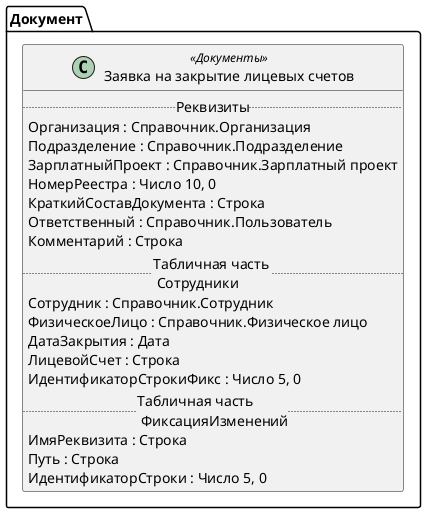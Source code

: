 ﻿@startuml ЗаявкаНаЗакрытиеЛицевыхСчетовСотрудников
'!include templates.wsd
'..\include templates.wsd
class Документ.ЗаявкаНаЗакрытиеЛицевыхСчетовСотрудников as "Заявка на закрытие лицевых счетов" <<Документы>>
{
..Реквизиты..
Организация : Справочник.Организация
Подразделение : Справочник.Подразделение
ЗарплатныйПроект : Справочник.Зарплатный проект
НомерРеестра : Число 10, 0
КраткийСоставДокумента : Строка
Ответственный : Справочник.Пользователь
Комментарий : Строка
..Табличная часть \n Сотрудники..
Сотрудник : Справочник.Сотрудник
ФизическоеЛицо : Справочник.Физическое лицо
ДатаЗакрытия : Дата
ЛицевойСчет : Строка
ИдентификаторСтрокиФикс : Число 5, 0
..Табличная часть \n ФиксацияИзменений..
ИмяРеквизита : Строка
Путь : Строка
ИдентификаторСтроки : Число 5, 0
}
@enduml
